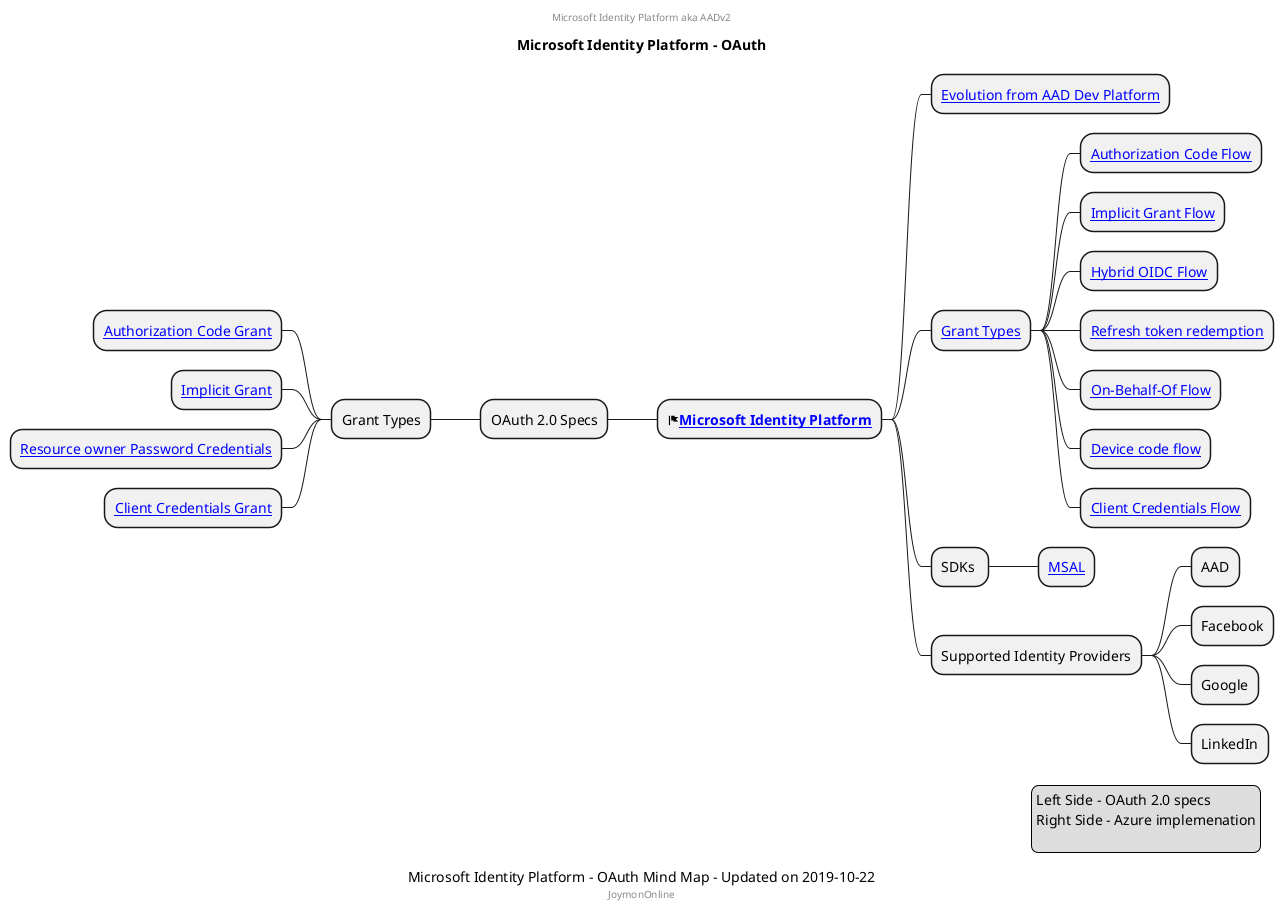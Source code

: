 @startmindmap
caption Microsoft Identity Platform - OAuth Mind Map - Updated on 2019-10-22
title Microsoft Identity Platform - OAuth
center header
Microsoft Identity Platform aka AADv2
endheader

* <&flag><b>[[https://docs.microsoft.com/en-us/azure/active-directory/develop/ Microsoft Identity Platform]]</b>
** [[https://docs.microsoft.com/en-us/azure/active-directory/develop/about-microsoft-identity-platform Evolution from AAD Dev Platform]]
** [[https://docs.microsoft.com/en-us/azure/active-directory/develop/authentication-scenarios Grant Types]]
*** [[https://docs.microsoft.com/en-us/azure/active-directory/develop/v2-oauth2-auth-code-flow Authorization Code Flow]]
*** [[https://docs.microsoft.com/en-us/azure/active-directory/develop/v2-oauth2-implicit-grant-flow Implicit Grant Flow]]
*** [[https://docs.microsoft.com/en-us/azure/active-directory/develop/v2-protocols-oidc#get-access-tokens Hybrid OIDC Flow]]
*** [[https://docs.microsoft.com/en-us/azure/active-directory/develop/v2-oauth2-auth-code-flow#refresh-the-access-token Refresh token redemption]]
*** [[https://docs.microsoft.com/en-us/azure/active-directory/develop/v2-oauth2-on-behalf-of-flow On-Behalf-Of Flow]]
*** [[https://docs.microsoft.com/en-us/azure/active-directory/develop/v2-oauth2-device-code Device code flow]]
*** [[https://docs.microsoft.com/en-us/azure/active-directory/develop/v2-oauth2-client-creds-grant-flow Client Credentials Flow]]
** SDKs 
*** [[https://docs.microsoft.com/en-us/azure/active-directory/develop/reference-v2-libraries MSAL]]
** Supported Identity Providers
*** AAD
*** Facebook
*** Google
*** LinkedIn

left side
** OAuth 2.0 Specs
*** Grant Types
**** [[https://tools.ietf.org/html/rfc6749#page-24 Authorization Code Grant]]
**** [[https://tools.ietf.org/html/rfc6749#page-31 Implicit Grant]]
**** [[https://tools.ietf.org/html/rfc6749#page-37 Resource owner Password Credentials]]
**** [[https://tools.ietf.org/html/rfc6749#page-40 Client Credentials Grant]]
center footer JoymonOnline

legend right
  Left Side - OAuth 2.0 specs
  Right Side - Azure implemenation
  
endlegend

@endmindmap
